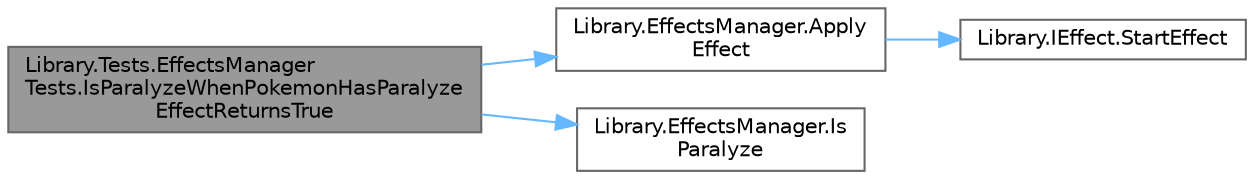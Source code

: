 digraph "Library.Tests.EffectsManagerTests.IsParalyzeWhenPokemonHasParalyzeEffectReturnsTrue"
{
 // INTERACTIVE_SVG=YES
 // LATEX_PDF_SIZE
  bgcolor="transparent";
  edge [fontname=Helvetica,fontsize=10,labelfontname=Helvetica,labelfontsize=10];
  node [fontname=Helvetica,fontsize=10,shape=box,height=0.2,width=0.4];
  rankdir="LR";
  Node1 [id="Node000001",label="Library.Tests.EffectsManager\lTests.IsParalyzeWhenPokemonHasParalyze\lEffectReturnsTrue",height=0.2,width=0.4,color="gray40", fillcolor="grey60", style="filled", fontcolor="black",tooltip="Prueba que el método EffectsManager.IsParalyze devuelva verdadero cuando un Pokémon tenga el efecto d..."];
  Node1 -> Node2 [id="edge1_Node000001_Node000002",color="steelblue1",style="solid",tooltip=" "];
  Node2 [id="Node000002",label="Library.EffectsManager.Apply\lEffect",height=0.2,width=0.4,color="grey40", fillcolor="white", style="filled",URL="$classLibrary_1_1EffectsManager.html#aae0813f486b305c6ecdaf7fd7e4a7695",tooltip="Aplica un efecto específico a un Pokémon."];
  Node2 -> Node3 [id="edge2_Node000002_Node000003",color="steelblue1",style="solid",tooltip=" "];
  Node3 [id="Node000003",label="Library.IEffect.StartEffect",height=0.2,width=0.4,color="grey40", fillcolor="white", style="filled",URL="$interfaceLibrary_1_1IEffect.html#adaeb62144a700e69f5f08d859ccaca64",tooltip="Inicia el efecto sobre un Pokémon. Este método debe definir cómo el efecto afecta al Pokémon al momen..."];
  Node1 -> Node4 [id="edge3_Node000001_Node000004",color="steelblue1",style="solid",tooltip=" "];
  Node4 [id="Node000004",label="Library.EffectsManager.Is\lParalyze",height=0.2,width=0.4,color="grey40", fillcolor="white", style="filled",URL="$classLibrary_1_1EffectsManager.html#a7ffaa4df57bce601d9d5c70058e79eb5",tooltip="Verifica si un Pokémon tiene el efecto de parálisis activo."];
}
